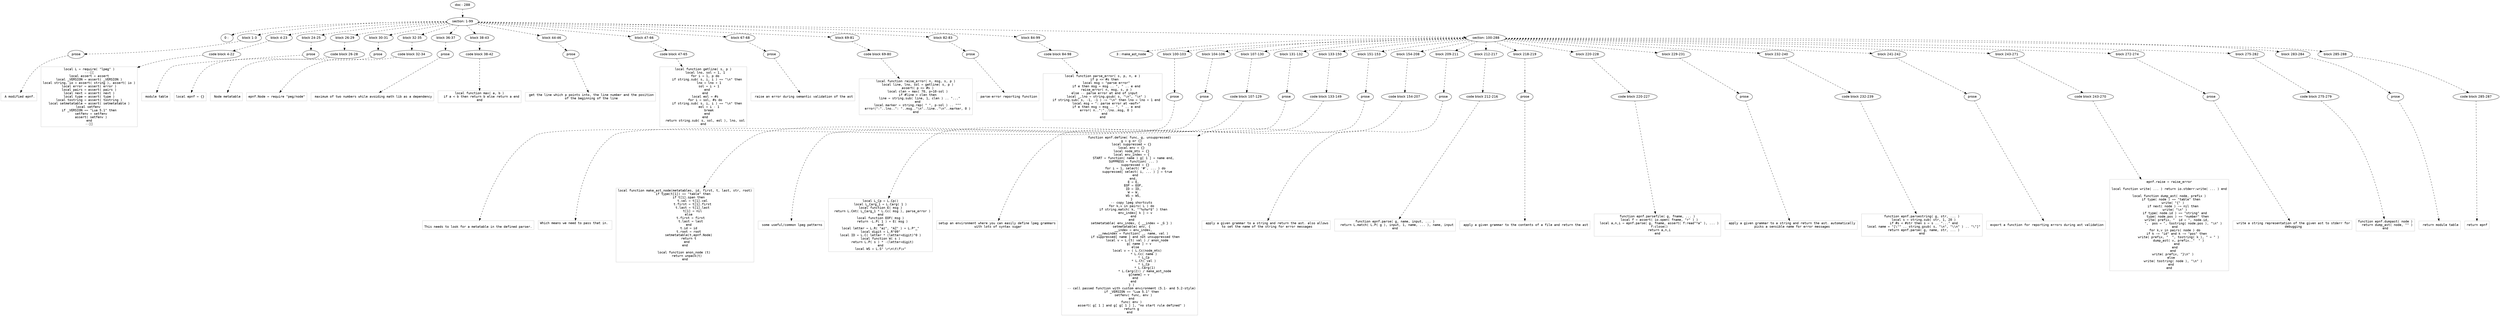 digraph hierarchy {

node [fontname=Helvetica]
edge [style=dashed]

doc_0 [label="doc - 288"]


doc_0 -> { section_1}
{rank=same; section_1}

section_1 [label="section: 1-99"]


section_1 -> { header_2 block_3 block_4 block_5 block_6 block_7 block_8 block_9 block_10 block_11 block_12 block_13 block_14 block_15 block_16 section_17}
{rank=same; header_2 block_3 block_4 block_5 block_6 block_7 block_8 block_9 block_10 block_11 block_12 block_13 block_14 block_15 block_16 section_17}

header_2 [label="0 : "]

block_3 [label="block 1-3"]

block_4 [label="block 4-23"]

block_5 [label="block 24-25"]

block_6 [label="block 26-29"]

block_7 [label="block 30-31"]

block_8 [label="block 32-35"]

block_9 [label="block 36-37"]

block_10 [label="block 38-43"]

block_11 [label="block 44-46"]

block_12 [label="block 47-66"]

block_13 [label="block 67-68"]

block_14 [label="block 69-81"]

block_15 [label="block 82-83"]

block_16 [label="block 84-99"]

section_17 [label="section: 100-288"]


block_3 -> { prose_18}
{rank=same; prose_18}

prose_18 [label="prose"]


prose_18 -> leaf_19
leaf_19  [color=Gray,shape=rectangle,fontname=Inconsolata,label=" A modified epnf.
"]
block_4 -> { codeblock_20}
{rank=same; codeblock_20}

codeblock_20 [label="code block 4-22"]


codeblock_20 -> leaf_21
leaf_21  [color=Gray,shape=rectangle,fontname=Inconsolata,label="local L = require( \"lpeg\" )
---[[
local assert = assert
local _VERSION = assert( _VERSION )
local string, io = assert( string ), assert( io )
local error = assert( error )
local pairs = assert( pairs )
local next = assert( next )
local type = assert( type )
local tostring = assert( tostring )
local setmetatable = assert( setmetatable )
local setfenv 
if _VERSION == \"Lua 5.1\" then
  setfenv = setfenv
  assert( setfenv )
end
--]]"]
block_5 -> { prose_22}
{rank=same; prose_22}

prose_22 [label="prose"]


prose_22 -> leaf_23
leaf_23  [color=Gray,shape=rectangle,fontname=Inconsolata,label=" module table
"]
block_6 -> { codeblock_24}
{rank=same; codeblock_24}

codeblock_24 [label="code block 26-28"]


codeblock_24 -> leaf_25
leaf_25  [color=Gray,shape=rectangle,fontname=Inconsolata,label="local epnf = {}"]
block_7 -> { prose_26}
{rank=same; prose_26}

prose_26 [label="prose"]


prose_26 -> leaf_27
leaf_27  [color=Gray,shape=rectangle,fontname=Inconsolata,label=" Node metatable
"]
block_8 -> { codeblock_28}
{rank=same; codeblock_28}

codeblock_28 [label="code block 32-34"]


codeblock_28 -> leaf_29
leaf_29  [color=Gray,shape=rectangle,fontname=Inconsolata,label="epnf.Node = require \"peg/node\""]
block_9 -> { prose_30}
{rank=same; prose_30}

prose_30 [label="prose"]


prose_30 -> leaf_31
leaf_31  [color=Gray,shape=rectangle,fontname=Inconsolata,label=" maximum of two numbers while avoiding math lib as a dependency
"]
block_10 -> { codeblock_32}
{rank=same; codeblock_32}

codeblock_32 [label="code block 38-42"]


codeblock_32 -> leaf_33
leaf_33  [color=Gray,shape=rectangle,fontname=Inconsolata,label="local function max( a, b )
  if a < b then return b else return a end
end"]
block_11 -> { prose_34}
{rank=same; prose_34}

prose_34 [label="prose"]


prose_34 -> leaf_35
leaf_35  [color=Gray,shape=rectangle,fontname=Inconsolata,label=" get the line which p points into, the line number and the position
 of the beginning of the line
"]
block_12 -> { codeblock_36}
{rank=same; codeblock_36}

codeblock_36 [label="code block 47-65"]


codeblock_36 -> leaf_37
leaf_37  [color=Gray,shape=rectangle,fontname=Inconsolata,label="local function getline( s, p )
  local lno, sol = 1, 1
  for i = 1, p do
    if string.sub( s, i, i ) == \"\\n\" then
      lno = lno + 1
      sol = i + 1
    end
  end
  local eol = #s
  for i = sol, #s do
    if string.sub( s, i, i ) == \"\\n\" then
      eol = i - 1
      break
    end
  end
  return string.sub( s, sol, eol ), lno, sol
end"]
block_13 -> { prose_38}
{rank=same; prose_38}

prose_38 [label="prose"]


prose_38 -> leaf_39
leaf_39  [color=Gray,shape=rectangle,fontname=Inconsolata,label=" raise an error during semantic validation of the ast
"]
block_14 -> { codeblock_40}
{rank=same; codeblock_40}

codeblock_40 [label="code block 69-80"]


codeblock_40 -> leaf_41
leaf_41  [color=Gray,shape=rectangle,fontname=Inconsolata,label="local function raise_error( n, msg, s, p )
  local line, lno, sol = getline( s, p )
  assert( p <= #s )
  local clen = max( 70, p+10-sol )
  if #line > clen then
    line = string.sub( line, 1, clen ) .. \"...\"
  end
  local marker = string.rep( \" \", p-sol ) .. \"^\"
  error(\":\"..lno..\": \"..msg..\"\\n\"..line..\"\\n\"..marker, 0 )
end"]
block_15 -> { prose_42}
{rank=same; prose_42}

prose_42 [label="prose"]


prose_42 -> leaf_43
leaf_43  [color=Gray,shape=rectangle,fontname=Inconsolata,label=" parse-error reporting function
"]
block_16 -> { codeblock_44}
{rank=same; codeblock_44}

codeblock_44 [label="code block 84-98"]


codeblock_44 -> leaf_45
leaf_45  [color=Gray,shape=rectangle,fontname=Inconsolata,label="local function parse_error( s, p, n, e )
  if p <= #s then
    local msg = \"parse error\"
    if e then msg = msg .. \", \" .. e end
    raise_error( n, msg, s, p )
  else -- parse error at end of input
    local _,lno = string.gsub( s, \"\\n\", \"\\n\" )
    if string.sub( s, -1, -1 ) ~= \"\\n\" then lno = lno + 1 end
    local msg = \": parse error at <eof>\"
    if e then msg = msg .. \", \" .. e end
    error( n..\":\"..lno..msg, 0 )
  end
end"]
section_17 -> { header_46 block_47 block_48 block_49 block_50 block_51 block_52 block_53 block_54 block_55 block_56 block_57 block_58 block_59 block_60 block_61 block_62 block_63 block_64 block_65}
{rank=same; header_46 block_47 block_48 block_49 block_50 block_51 block_52 block_53 block_54 block_55 block_56 block_57 block_58 block_59 block_60 block_61 block_62 block_63 block_64 block_65}

header_46 [label="3 : make_ast_node"]

block_47 [label="block 100-103"]

block_48 [label="block 104-106"]

block_49 [label="block 107-130"]

block_50 [label="block 131-132"]

block_51 [label="block 133-150"]

block_52 [label="block 151-153"]

block_53 [label="block 154-208"]

block_54 [label="block 209-211"]

block_55 [label="block 212-217"]

block_56 [label="block 218-219"]

block_57 [label="block 220-228"]

block_58 [label="block 229-231"]

block_59 [label="block 232-240"]

block_60 [label="block 241-242"]

block_61 [label="block 243-271"]

block_62 [label="block 272-274"]

block_63 [label="block 275-282"]

block_64 [label="block 283-284"]

block_65 [label="block 285-288"]


block_47 -> { prose_66}
{rank=same; prose_66}

prose_66 [label="prose"]


prose_66 -> leaf_67
leaf_67  [color=Gray,shape=rectangle,fontname=Inconsolata,label="
This needs to look for a metatable in the defined parser.
"]
block_48 -> { prose_68}
{rank=same; prose_68}

prose_68 [label="prose"]


prose_68 -> leaf_69
leaf_69  [color=Gray,shape=rectangle,fontname=Inconsolata,label="Which means we need to pass that in. 

"]
block_49 -> { codeblock_70}
{rank=same; codeblock_70}

codeblock_70 [label="code block 107-129"]


codeblock_70 -> leaf_71
leaf_71  [color=Gray,shape=rectangle,fontname=Inconsolata,label="local function make_ast_node(metatables, id, first, t, last, str, root)
  if type(t[1]) == \"table\" then    
    if t[1].span then
        t.val = t[1].val
        t.first = t[1].first
        t.last = t[1].last
        t[1] = nil
    else
      t.first = first
      t.last = last
    end
    t.id = id
    t.root = root
    setmetatable(t,epnf.Node)
    return t
  end
end

local function anon_node (t) 
  return unpack(t)
end"]
block_50 -> { prose_72}
{rank=same; prose_72}

prose_72 [label="prose"]


prose_72 -> leaf_73
leaf_73  [color=Gray,shape=rectangle,fontname=Inconsolata,label=" some useful/common lpeg patterns
"]
block_51 -> { codeblock_74}
{rank=same; codeblock_74}

codeblock_74 [label="code block 133-149"]


codeblock_74 -> leaf_75
leaf_75  [color=Gray,shape=rectangle,fontname=Inconsolata,label="local L_Cp = L.Cp()
local L_Carg_1 = L.Carg( 1 )
local function E( msg )
  return L.Cmt( L_Carg_1 * L.Cc( msg ), parse_error )
end
local function EOF( msg )
  return -L.P( 1 ) + E( msg )
end
local letter = L.R( \"az\", \"AZ\" ) + L.P\"_\"
local digit = L.R\"09\"
local ID = L.C( letter * (letter+digit)^0 )
local function W( s )
  return L.P( s ) * -(letter+digit)
end
local WS = L.S\" \\r\\n\\t\\f\\v\""]
block_52 -> { prose_76}
{rank=same; prose_76}

prose_76 [label="prose"]


prose_76 -> leaf_77
leaf_77  [color=Gray,shape=rectangle,fontname=Inconsolata,label="setup an environment where you can easily define lpeg grammars
 with lots of syntax sugar
"]
block_53 -> { codeblock_78}
{rank=same; codeblock_78}

codeblock_78 [label="code block 154-207"]


codeblock_78 -> leaf_79
leaf_79  [color=Gray,shape=rectangle,fontname=Inconsolata,label="function epnf.define( func, g, unsuppressed)
  g = g or {}
  local suppressed = {}
  local env = {}
  local node_mts = {}
  local env_index = {
    START = function( name ) g[ 1 ] = name end,
    SUPPRESS = function( ... )
      suppressed = {}
      for i = 1, select( '#', ... ) do
        suppressed[ select( i, ... ) ] = true
      end
    end,
    E = E,
    EOF = EOF,
    ID = ID,
    W = W,
    WS = WS,
  }
  -- copy lpeg shortcuts
  for k,v in pairs( L ) do
    if string.match( k, \"^%u%w*$\" ) then
      env_index[ k ] = v
    end
  end
  setmetatable( env_index, { __index = _G } )
  setmetatable( env, {
    __index = env_index,
    __newindex = function( _, name, val )
      if suppressed[ name ] and not unsuppressed then
        local v = L.Ct( val ) / anon_node
          g[ name ] = v
      else
        local v = ( L.Cc(node_mts)
                * L.Cc( name ) 
                * L_Cp 
                * L.Ct( val ) 
                * L_Cp 
                * L.Carg(1)
                * L.Carg(2)) / make_ast_node
          g[name] = v
      end
    end
  } )
  -- call passed function with custom environment (5.1- and 5.2-style)
  if _VERSION == \"Lua 5.1\" then
    setfenv( func, env )
  end
  func( env )
  assert( g[ 1 ] and g[ g[ 1 ] ], \"no start rule defined\" )
  return g
end"]
block_54 -> { prose_80}
{rank=same; prose_80}

prose_80 [label="prose"]


prose_80 -> leaf_81
leaf_81  [color=Gray,shape=rectangle,fontname=Inconsolata,label=" apply a given grammar to a string and return the ast. also allows
 to set the name of the string for error messages
"]
block_55 -> { codeblock_82}
{rank=same; codeblock_82}

codeblock_82 [label="code block 212-216"]


codeblock_82 -> leaf_83
leaf_83  [color=Gray,shape=rectangle,fontname=Inconsolata,label="function epnf.parse( g, name, input, ... )
  return L.match( L.P( g ), input, 1, name, ... ), name, input
end"]
block_56 -> { prose_84}
{rank=same; prose_84}

prose_84 [label="prose"]


prose_84 -> leaf_85
leaf_85  [color=Gray,shape=rectangle,fontname=Inconsolata,label=" apply a given grammar to the contents of a file and return the ast
"]
block_57 -> { codeblock_86}
{rank=same; codeblock_86}

codeblock_86 [label="code block 220-227"]


codeblock_86 -> leaf_87
leaf_87  [color=Gray,shape=rectangle,fontname=Inconsolata,label="function epnf.parsefile( g, fname, ... )
  local f = assert( io.open( fname, \"r\" ) )
  local a,n,i = epnf.parse( g, fname, assert( f:read\"*a\" ), ... )
  f:close()
  return a,n,i
end"]
block_58 -> { prose_88}
{rank=same; prose_88}

prose_88 [label="prose"]


prose_88 -> leaf_89
leaf_89  [color=Gray,shape=rectangle,fontname=Inconsolata,label=" apply a given grammar to a string and return the ast. automatically
 picks a sensible name for error messages
"]
block_59 -> { codeblock_90}
{rank=same; codeblock_90}

codeblock_90 [label="code block 232-239"]


codeblock_90 -> leaf_91
leaf_91  [color=Gray,shape=rectangle,fontname=Inconsolata,label="function epnf.parsestring( g, str, ... )
  local s = string.sub( str, 1, 20 )
  if #s < #str then s = s .. \"...\" end
  local name = \"[\\\"\" .. string.gsub( s, \"\\n\", \"\\\\n\" ) .. \"\\\"]\"
  return epnf.parse( g, name, str, ... )
end"]
block_60 -> { prose_92}
{rank=same; prose_92}

prose_92 [label="prose"]


prose_92 -> leaf_93
leaf_93  [color=Gray,shape=rectangle,fontname=Inconsolata,label=" export a function for reporting errors during ast validation
"]
block_61 -> { codeblock_94}
{rank=same; codeblock_94}

codeblock_94 [label="code block 243-270"]


codeblock_94 -> leaf_95
leaf_95  [color=Gray,shape=rectangle,fontname=Inconsolata,label="epnf.raise = raise_error

local function write( ... ) return io.stderr:write( ... ) end

local function dump_ast( node, prefix )
  if type( node ) == \"table\" then
    write( \"{\" )
    if next( node ) ~= nil then
      write( \"\\n\" )
      if type( node.id ) == \"string\" and
         type( node.pos ) == \"number\" then
        write( prefix, \"  id = \", node.id,
               \",  pos = \", tostring( node.pos ), \"\\n\" )
      end
      for k,v in pairs( node ) do
        if k ~= \"id\" and k ~= \"pos\" then
          write( prefix, \"  \", tostring( k ), \" = \" )
          dump_ast( v, prefix..\"  \" )
        end
      end
    end
    write( prefix, \"}\\n\" )
  else
    write( tostring( node ), \"\\n\" )
  end
end"]
block_62 -> { prose_96}
{rank=same; prose_96}

prose_96 [label="prose"]


prose_96 -> leaf_97
leaf_97  [color=Gray,shape=rectangle,fontname=Inconsolata,label=" write a string representation of the given ast to stderr for
 debugging
"]
block_63 -> { codeblock_98}
{rank=same; codeblock_98}

codeblock_98 [label="code block 275-279"]


codeblock_98 -> leaf_99
leaf_99  [color=Gray,shape=rectangle,fontname=Inconsolata,label="function epnf.dumpast( node )
  return dump_ast( node, \"\" )
end"]
block_64 -> { prose_100}
{rank=same; prose_100}

prose_100 [label="prose"]


prose_100 -> leaf_101
leaf_101  [color=Gray,shape=rectangle,fontname=Inconsolata,label=" return module table
"]
block_65 -> { codeblock_102}
{rank=same; codeblock_102}

codeblock_102 [label="code block 285-287"]


codeblock_102 -> leaf_103
leaf_103  [color=Gray,shape=rectangle,fontname=Inconsolata,label="return epnf"]

}
